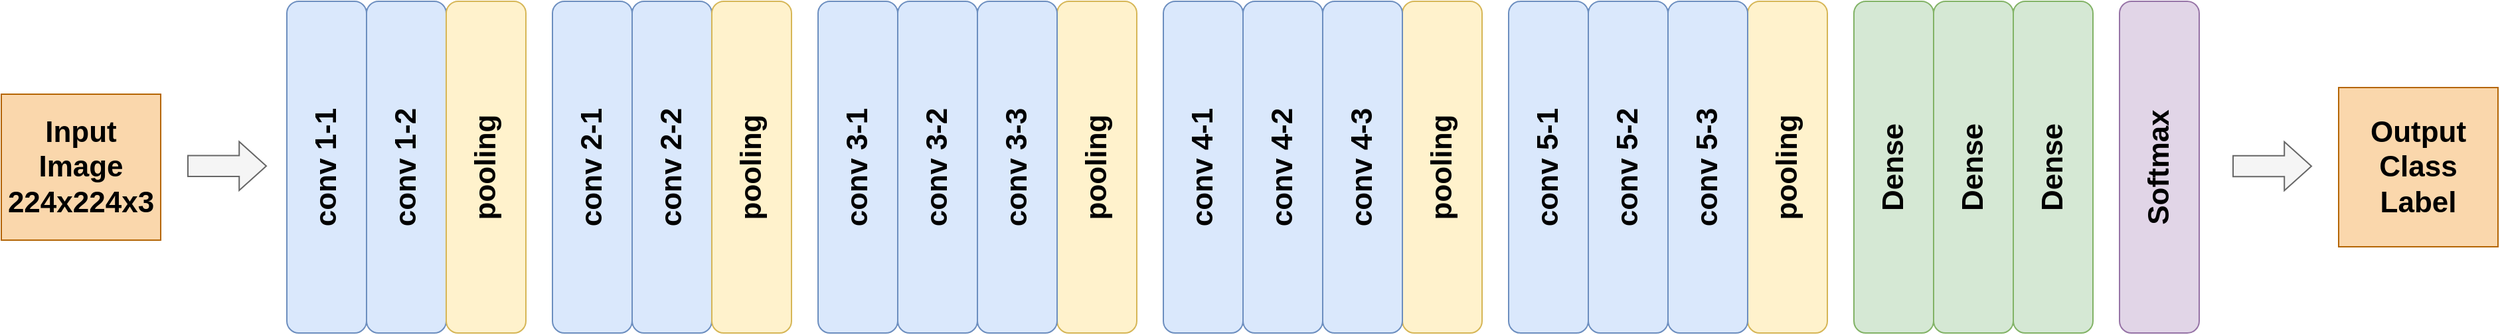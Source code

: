 <mxfile version="22.1.11" type="device">
  <diagram name="Page-1" id="nVad2Duw_YYoSF7W1r9O">
    <mxGraphModel dx="3240" dy="1390" grid="1" gridSize="10" guides="1" tooltips="1" connect="1" arrows="1" fold="1" page="1" pageScale="1" pageWidth="850" pageHeight="1100" math="0" shadow="0">
      <root>
        <mxCell id="0" />
        <mxCell id="1" parent="0" />
        <mxCell id="AwXW2GVy0zMTjNvz6uSq-2" value="conv 1-1" style="rounded=1;whiteSpace=wrap;html=1;rotation=-90;fillColor=#dae8fc;strokeColor=#6c8ebf;fontStyle=1;fontSize=22;" vertex="1" parent="1">
          <mxGeometry x="60" y="340" width="250" height="60" as="geometry" />
        </mxCell>
        <mxCell id="AwXW2GVy0zMTjNvz6uSq-3" value="conv 1-2" style="rounded=1;whiteSpace=wrap;html=1;rotation=-90;fillColor=#dae8fc;strokeColor=#6c8ebf;fontStyle=1;fontSize=22;" vertex="1" parent="1">
          <mxGeometry x="120" y="340" width="250" height="60" as="geometry" />
        </mxCell>
        <mxCell id="AwXW2GVy0zMTjNvz6uSq-4" value="pooling" style="rounded=1;whiteSpace=wrap;html=1;rotation=-90;fillColor=#fff2cc;strokeColor=#d6b656;fontStyle=1;fontSize=22;" vertex="1" parent="1">
          <mxGeometry x="180" y="340" width="250" height="60" as="geometry" />
        </mxCell>
        <mxCell id="AwXW2GVy0zMTjNvz6uSq-13" value="conv 2-1" style="rounded=1;whiteSpace=wrap;html=1;rotation=-90;fillColor=#dae8fc;strokeColor=#6c8ebf;fontStyle=1;fontSize=22;" vertex="1" parent="1">
          <mxGeometry x="260" y="340" width="250" height="60" as="geometry" />
        </mxCell>
        <mxCell id="AwXW2GVy0zMTjNvz6uSq-14" value="conv 2-2" style="rounded=1;whiteSpace=wrap;html=1;rotation=-90;fillColor=#dae8fc;strokeColor=#6c8ebf;fontStyle=1;fontSize=22;" vertex="1" parent="1">
          <mxGeometry x="320" y="340" width="250" height="60" as="geometry" />
        </mxCell>
        <mxCell id="AwXW2GVy0zMTjNvz6uSq-15" value="pooling" style="rounded=1;whiteSpace=wrap;html=1;rotation=-90;fillColor=#fff2cc;strokeColor=#d6b656;fontStyle=1;fontSize=22;" vertex="1" parent="1">
          <mxGeometry x="380" y="340" width="250" height="60" as="geometry" />
        </mxCell>
        <mxCell id="AwXW2GVy0zMTjNvz6uSq-16" value="conv 3-1" style="rounded=1;whiteSpace=wrap;html=1;rotation=-90;fillColor=#dae8fc;strokeColor=#6c8ebf;fontStyle=1;fontSize=22;" vertex="1" parent="1">
          <mxGeometry x="460" y="340" width="250" height="60" as="geometry" />
        </mxCell>
        <mxCell id="AwXW2GVy0zMTjNvz6uSq-17" value="conv 3-2" style="rounded=1;whiteSpace=wrap;html=1;rotation=-90;fillColor=#dae8fc;strokeColor=#6c8ebf;fontStyle=1;fontSize=22;" vertex="1" parent="1">
          <mxGeometry x="520" y="340" width="250" height="60" as="geometry" />
        </mxCell>
        <mxCell id="AwXW2GVy0zMTjNvz6uSq-18" value="pooling" style="rounded=1;whiteSpace=wrap;html=1;rotation=-90;fillColor=#fff2cc;strokeColor=#d6b656;fontStyle=1;fontSize=22;" vertex="1" parent="1">
          <mxGeometry x="640" y="340" width="250" height="60" as="geometry" />
        </mxCell>
        <mxCell id="AwXW2GVy0zMTjNvz6uSq-19" value="conv 3-3" style="rounded=1;whiteSpace=wrap;html=1;rotation=-90;fillColor=#dae8fc;strokeColor=#6c8ebf;fontStyle=1;fontSize=22;" vertex="1" parent="1">
          <mxGeometry x="580" y="340" width="250" height="60" as="geometry" />
        </mxCell>
        <mxCell id="AwXW2GVy0zMTjNvz6uSq-20" value="conv 4-1" style="rounded=1;whiteSpace=wrap;html=1;rotation=-90;fillColor=#dae8fc;strokeColor=#6c8ebf;fontStyle=1;fontSize=22;" vertex="1" parent="1">
          <mxGeometry x="720" y="340" width="250" height="60" as="geometry" />
        </mxCell>
        <mxCell id="AwXW2GVy0zMTjNvz6uSq-21" value="conv 4-2" style="rounded=1;whiteSpace=wrap;html=1;rotation=-90;fillColor=#dae8fc;strokeColor=#6c8ebf;fontStyle=1;fontSize=22;" vertex="1" parent="1">
          <mxGeometry x="780" y="340" width="250" height="60" as="geometry" />
        </mxCell>
        <mxCell id="AwXW2GVy0zMTjNvz6uSq-22" value="pooling" style="rounded=1;whiteSpace=wrap;html=1;rotation=-90;fillColor=#fff2cc;strokeColor=#d6b656;fontStyle=1;fontSize=22;" vertex="1" parent="1">
          <mxGeometry x="900" y="340" width="250" height="60" as="geometry" />
        </mxCell>
        <mxCell id="AwXW2GVy0zMTjNvz6uSq-23" value="conv 4-3" style="rounded=1;whiteSpace=wrap;html=1;rotation=-90;fillColor=#dae8fc;strokeColor=#6c8ebf;fontStyle=1;fontSize=22;" vertex="1" parent="1">
          <mxGeometry x="840" y="340" width="250" height="60" as="geometry" />
        </mxCell>
        <mxCell id="AwXW2GVy0zMTjNvz6uSq-24" value="conv 5-1" style="rounded=1;whiteSpace=wrap;html=1;rotation=-90;fillColor=#dae8fc;strokeColor=#6c8ebf;fontStyle=1;fontSize=22;" vertex="1" parent="1">
          <mxGeometry x="980" y="340" width="250" height="60" as="geometry" />
        </mxCell>
        <mxCell id="AwXW2GVy0zMTjNvz6uSq-25" value="conv 5-2" style="rounded=1;whiteSpace=wrap;html=1;rotation=-90;fillColor=#dae8fc;strokeColor=#6c8ebf;fontStyle=1;fontSize=22;" vertex="1" parent="1">
          <mxGeometry x="1040" y="340" width="250" height="60" as="geometry" />
        </mxCell>
        <mxCell id="AwXW2GVy0zMTjNvz6uSq-26" value="pooling" style="rounded=1;whiteSpace=wrap;html=1;rotation=-90;fillColor=#fff2cc;strokeColor=#d6b656;fontStyle=1;fontSize=22;" vertex="1" parent="1">
          <mxGeometry x="1160" y="340" width="250" height="60" as="geometry" />
        </mxCell>
        <mxCell id="AwXW2GVy0zMTjNvz6uSq-27" value="conv 5-3" style="rounded=1;whiteSpace=wrap;html=1;rotation=-90;fillColor=#dae8fc;strokeColor=#6c8ebf;fontStyle=1;fontSize=22;" vertex="1" parent="1">
          <mxGeometry x="1100" y="340" width="250" height="60" as="geometry" />
        </mxCell>
        <mxCell id="AwXW2GVy0zMTjNvz6uSq-28" value="Dense" style="rounded=1;whiteSpace=wrap;html=1;rotation=-90;fillColor=#d5e8d4;strokeColor=#82b366;fontStyle=1;fontSize=22;" vertex="1" parent="1">
          <mxGeometry x="1240" y="340" width="250" height="60" as="geometry" />
        </mxCell>
        <mxCell id="AwXW2GVy0zMTjNvz6uSq-29" value="Dense" style="rounded=1;whiteSpace=wrap;html=1;rotation=-90;fillColor=#d5e8d4;strokeColor=#82b366;fontStyle=1;fontSize=22;" vertex="1" parent="1">
          <mxGeometry x="1300" y="340" width="250" height="60" as="geometry" />
        </mxCell>
        <mxCell id="AwXW2GVy0zMTjNvz6uSq-30" value="Dense" style="rounded=1;whiteSpace=wrap;html=1;rotation=-90;fillColor=#d5e8d4;strokeColor=#82b366;fontStyle=1;fontSize=22;" vertex="1" parent="1">
          <mxGeometry x="1360" y="340" width="250" height="60" as="geometry" />
        </mxCell>
        <mxCell id="AwXW2GVy0zMTjNvz6uSq-32" value="" style="shape=flexArrow;endArrow=classic;html=1;rounded=0;width=15.758;endSize=6.461;fillColor=#f5f5f5;strokeColor=#666666;fontStyle=1;fontSize=22;" edge="1" parent="1">
          <mxGeometry width="50" height="50" relative="1" as="geometry">
            <mxPoint x="80" y="369.17" as="sourcePoint" />
            <mxPoint x="140" y="369.17" as="targetPoint" />
          </mxGeometry>
        </mxCell>
        <mxCell id="AwXW2GVy0zMTjNvz6uSq-33" value="Input Image 224x224x3" style="rounded=0;whiteSpace=wrap;html=1;fillColor=#fad7ac;strokeColor=#b46504;fontStyle=1;fontSize=22;" vertex="1" parent="1">
          <mxGeometry x="-60" y="315" width="120" height="110" as="geometry" />
        </mxCell>
        <mxCell id="AwXW2GVy0zMTjNvz6uSq-35" value="Softmax" style="rounded=1;whiteSpace=wrap;html=1;rotation=-90;fillColor=#e1d5e7;strokeColor=#9673a6;fontStyle=1;fontSize=22;" vertex="1" parent="1">
          <mxGeometry x="1440" y="340" width="250" height="60" as="geometry" />
        </mxCell>
        <mxCell id="AwXW2GVy0zMTjNvz6uSq-37" value="" style="shape=flexArrow;endArrow=classic;html=1;rounded=0;width=15.758;endSize=6.461;fillColor=#f5f5f5;strokeColor=#666666;fontStyle=1;fontSize=22;" edge="1" parent="1">
          <mxGeometry width="50" height="50" relative="1" as="geometry">
            <mxPoint x="1620" y="369.29" as="sourcePoint" />
            <mxPoint x="1680" y="369.29" as="targetPoint" />
          </mxGeometry>
        </mxCell>
        <mxCell id="AwXW2GVy0zMTjNvz6uSq-38" value="Output Class Label" style="rounded=0;whiteSpace=wrap;html=1;fillColor=#fad7ac;strokeColor=#b46504;fontStyle=1;fontSize=22;" vertex="1" parent="1">
          <mxGeometry x="1700" y="310" width="120" height="120" as="geometry" />
        </mxCell>
      </root>
    </mxGraphModel>
  </diagram>
</mxfile>
